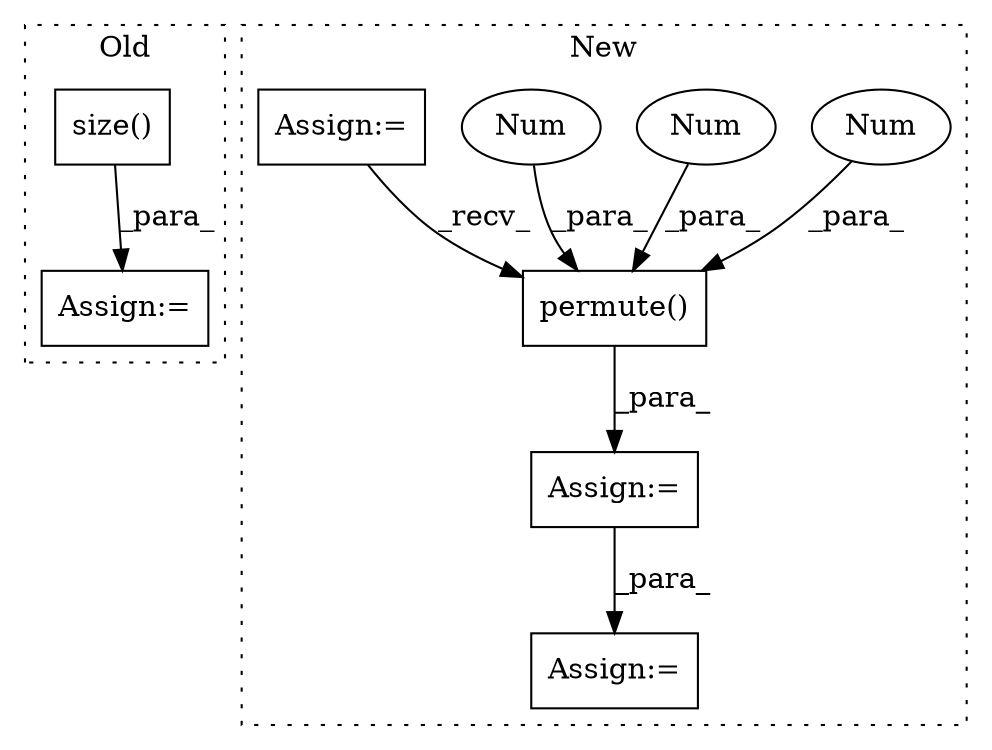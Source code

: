 digraph G {
subgraph cluster0 {
1 [label="size()" a="75" s="66657,66670" l="12,1" shape="box"];
6 [label="Assign:=" a="68" s="66689" l="3" shape="box"];
label = "Old";
style="dotted";
}
subgraph cluster1 {
2 [label="permute()" a="75" s="55298,55330" l="19,1" shape="box"];
3 [label="Num" a="76" s="55323" l="1" shape="ellipse"];
4 [label="Num" a="76" s="55320" l="1" shape="ellipse"];
5 [label="Num" a="76" s="55317" l="1" shape="ellipse"];
7 [label="Assign:=" a="68" s="55343" l="3" shape="box"];
8 [label="Assign:=" a="68" s="55295" l="3" shape="box"];
9 [label="Assign:=" a="68" s="55222" l="3" shape="box"];
label = "New";
style="dotted";
}
1 -> 6 [label="_para_"];
2 -> 8 [label="_para_"];
3 -> 2 [label="_para_"];
4 -> 2 [label="_para_"];
5 -> 2 [label="_para_"];
8 -> 7 [label="_para_"];
9 -> 2 [label="_recv_"];
}